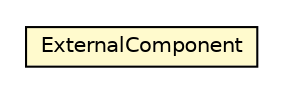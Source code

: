 #!/usr/local/bin/dot
#
# Class diagram 
# Generated by UMLGraph version R5_6-24-gf6e263 (http://www.umlgraph.org/)
#

digraph G {
	edge [fontname="Helvetica",fontsize=10,labelfontname="Helvetica",labelfontsize=10];
	node [fontname="Helvetica",fontsize=10,shape=plaintext];
	nodesep=0.25;
	ranksep=0.5;
	// org.universAAL.lddi.abstraction.ExternalComponent
	c148927 [label=<<table title="org.universAAL.lddi.abstraction.ExternalComponent" border="0" cellborder="1" cellspacing="0" cellpadding="2" port="p" bgcolor="lemonChiffon" href="./ExternalComponent.html">
		<tr><td><table border="0" cellspacing="0" cellpadding="1">
<tr><td align="center" balign="center"> ExternalComponent </td></tr>
		</table></td></tr>
		</table>>, URL="./ExternalComponent.html", fontname="Helvetica", fontcolor="black", fontsize=10.0];
}

